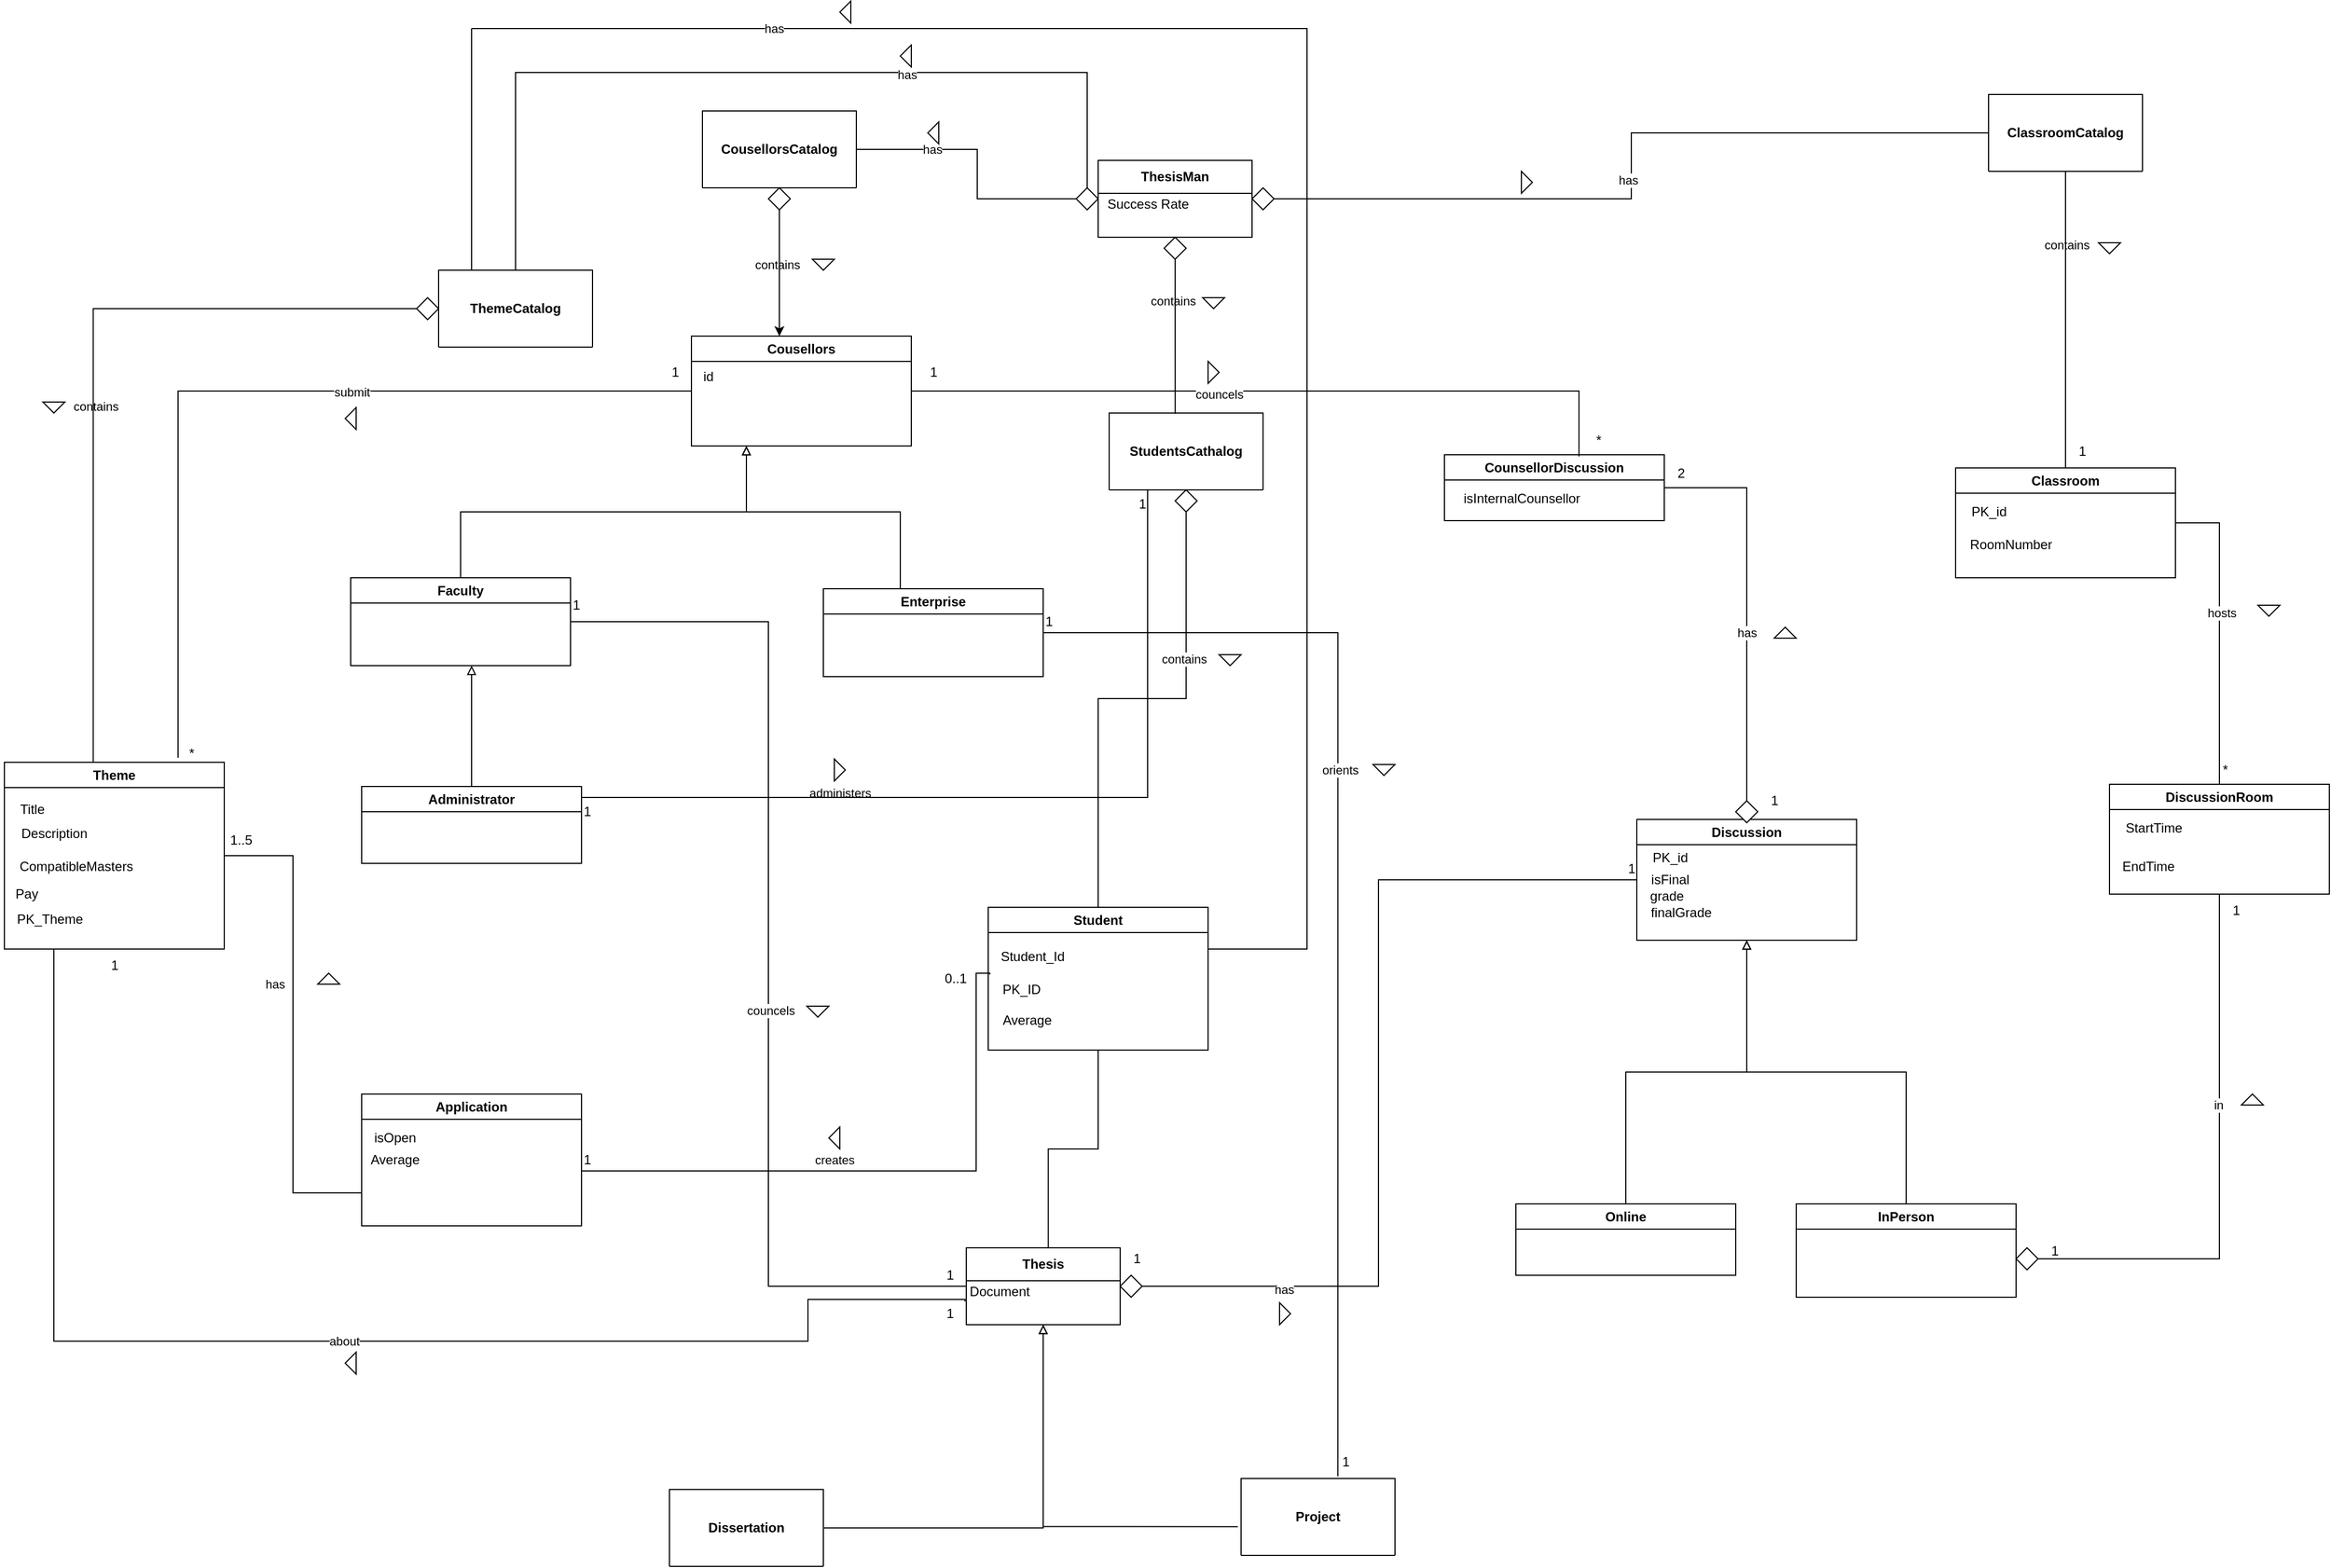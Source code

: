 <mxfile version="24.2.1" type="github">
  <diagram name="Page-1" id="Iy_dI4fpFOT3Uq1jtPuq">
    <mxGraphModel dx="2899" dy="2217" grid="1" gridSize="10" guides="1" tooltips="1" connect="1" arrows="1" fold="1" page="1" pageScale="1" pageWidth="850" pageHeight="1100" math="0" shadow="0">
      <root>
        <mxCell id="0" />
        <mxCell id="1" parent="0" />
        <mxCell id="9Kb7eWinXGNjsF5yYqvm-1" style="edgeStyle=orthogonalEdgeStyle;rounded=0;orthogonalLoop=1;jettySize=auto;html=1;endArrow=none;endFill=0;startArrow=none;startFill=0;labelBackgroundColor=none;fontColor=default;" edge="1" parent="1" source="9Kb7eWinXGNjsF5yYqvm-22" target="9Kb7eWinXGNjsF5yYqvm-5">
          <mxGeometry relative="1" as="geometry" />
        </mxCell>
        <mxCell id="9Kb7eWinXGNjsF5yYqvm-2" value="has" style="edgeLabel;html=1;align=center;verticalAlign=middle;resizable=0;points=[];" vertex="1" connectable="0" parent="9Kb7eWinXGNjsF5yYqvm-1">
          <mxGeometry x="-0.478" relative="1" as="geometry">
            <mxPoint as="offset" />
          </mxGeometry>
        </mxCell>
        <mxCell id="9Kb7eWinXGNjsF5yYqvm-3" style="edgeStyle=orthogonalEdgeStyle;rounded=0;orthogonalLoop=1;jettySize=auto;html=1;entryX=0.5;entryY=0;entryDx=0;entryDy=0;endArrow=none;endFill=0;labelBackgroundColor=none;fontColor=default;" edge="1" parent="1" source="9Kb7eWinXGNjsF5yYqvm-8" target="9Kb7eWinXGNjsF5yYqvm-7">
          <mxGeometry relative="1" as="geometry">
            <mxPoint x="210" y="250" as="targetPoint" />
            <mxPoint x="300" y="165" as="sourcePoint" />
            <Array as="points">
              <mxPoint x="320" y="50" />
              <mxPoint x="-200" y="50" />
            </Array>
          </mxGeometry>
        </mxCell>
        <mxCell id="9Kb7eWinXGNjsF5yYqvm-4" value="has" style="edgeLabel;html=1;align=center;verticalAlign=middle;resizable=0;points=[];" vertex="1" connectable="0" parent="9Kb7eWinXGNjsF5yYqvm-3">
          <mxGeometry x="-0.332" y="2" relative="1" as="geometry">
            <mxPoint as="offset" />
          </mxGeometry>
        </mxCell>
        <mxCell id="9Kb7eWinXGNjsF5yYqvm-5" value="ThesisMan" style="swimlane;whiteSpace=wrap;html=1;startSize=30;labelBackgroundColor=none;" vertex="1" parent="1">
          <mxGeometry x="330" y="130" width="140" height="70" as="geometry" />
        </mxCell>
        <mxCell id="9Kb7eWinXGNjsF5yYqvm-6" value="Success Rate" style="text;html=1;align=center;verticalAlign=middle;resizable=0;points=[];autosize=1;strokeColor=none;fillColor=none;labelBackgroundColor=none;" vertex="1" parent="9Kb7eWinXGNjsF5yYqvm-5">
          <mxGeometry x="-5.0" y="25" width="100" height="30" as="geometry" />
        </mxCell>
        <mxCell id="9Kb7eWinXGNjsF5yYqvm-7" value="ThemeCatalog" style="swimlane;whiteSpace=wrap;html=1;startSize=70;labelBackgroundColor=none;" vertex="1" parent="1">
          <mxGeometry x="-270" y="230" width="140" height="70" as="geometry" />
        </mxCell>
        <mxCell id="9Kb7eWinXGNjsF5yYqvm-8" value="" style="rhombus;whiteSpace=wrap;html=1;labelBackgroundColor=none;" vertex="1" parent="1">
          <mxGeometry x="310" y="155" width="20" height="20" as="geometry" />
        </mxCell>
        <mxCell id="9Kb7eWinXGNjsF5yYqvm-9" style="edgeStyle=orthogonalEdgeStyle;rounded=0;orthogonalLoop=1;jettySize=auto;html=1;endArrow=none;endFill=0;labelBackgroundColor=none;fontColor=default;" edge="1" parent="1" source="9Kb7eWinXGNjsF5yYqvm-11" target="9Kb7eWinXGNjsF5yYqvm-37">
          <mxGeometry relative="1" as="geometry">
            <mxPoint x="410" y="520.0" as="targetPoint" />
          </mxGeometry>
        </mxCell>
        <mxCell id="9Kb7eWinXGNjsF5yYqvm-10" value="contains" style="edgeLabel;html=1;align=center;verticalAlign=middle;resizable=0;points=[];" vertex="1" connectable="0" parent="9Kb7eWinXGNjsF5yYqvm-9">
          <mxGeometry x="-0.331" y="-2" relative="1" as="geometry">
            <mxPoint as="offset" />
          </mxGeometry>
        </mxCell>
        <mxCell id="9Kb7eWinXGNjsF5yYqvm-11" value="StudentsCathalog" style="swimlane;whiteSpace=wrap;html=1;startSize=70;labelBackgroundColor=none;" vertex="1" parent="1">
          <mxGeometry x="340" y="360" width="140" height="70" as="geometry" />
        </mxCell>
        <mxCell id="9Kb7eWinXGNjsF5yYqvm-12" style="edgeStyle=orthogonalEdgeStyle;rounded=0;orthogonalLoop=1;jettySize=auto;html=1;entryX=0.429;entryY=0.011;entryDx=0;entryDy=0;entryPerimeter=0;endArrow=none;endFill=0;labelBackgroundColor=none;fontColor=default;" edge="1" parent="1" source="9Kb7eWinXGNjsF5yYqvm-23" target="9Kb7eWinXGNjsF5yYqvm-11">
          <mxGeometry relative="1" as="geometry" />
        </mxCell>
        <mxCell id="9Kb7eWinXGNjsF5yYqvm-13" value="contains" style="edgeLabel;html=1;align=center;verticalAlign=middle;resizable=0;points=[];labelBackgroundColor=none;" vertex="1" connectable="0" parent="9Kb7eWinXGNjsF5yYqvm-12">
          <mxGeometry x="-0.471" y="-2" relative="1" as="geometry">
            <mxPoint as="offset" />
          </mxGeometry>
        </mxCell>
        <mxCell id="9Kb7eWinXGNjsF5yYqvm-14" style="edgeStyle=orthogonalEdgeStyle;rounded=0;orthogonalLoop=1;jettySize=auto;html=1;entryX=0;entryY=0.5;entryDx=0;entryDy=0;endArrow=none;endFill=0;labelBackgroundColor=none;fontColor=default;" edge="1" parent="1" source="9Kb7eWinXGNjsF5yYqvm-16" target="9Kb7eWinXGNjsF5yYqvm-19">
          <mxGeometry relative="1" as="geometry">
            <Array as="points">
              <mxPoint x="815" y="165" />
              <mxPoint x="815" y="105" />
            </Array>
          </mxGeometry>
        </mxCell>
        <mxCell id="9Kb7eWinXGNjsF5yYqvm-15" value="has" style="edgeLabel;html=1;align=center;verticalAlign=middle;resizable=0;points=[];" vertex="1" connectable="0" parent="9Kb7eWinXGNjsF5yYqvm-14">
          <mxGeometry x="-0.035" y="3" relative="1" as="geometry">
            <mxPoint as="offset" />
          </mxGeometry>
        </mxCell>
        <mxCell id="9Kb7eWinXGNjsF5yYqvm-16" value="" style="rhombus;whiteSpace=wrap;html=1;labelBackgroundColor=none;" vertex="1" parent="1">
          <mxGeometry x="470" y="155" width="20" height="20" as="geometry" />
        </mxCell>
        <mxCell id="9Kb7eWinXGNjsF5yYqvm-17" style="edgeStyle=orthogonalEdgeStyle;rounded=0;orthogonalLoop=1;jettySize=auto;html=1;entryX=0.5;entryY=0;entryDx=0;entryDy=0;labelBackgroundColor=none;fontColor=default;endArrow=none;endFill=0;" edge="1" parent="1" source="9Kb7eWinXGNjsF5yYqvm-19" target="9Kb7eWinXGNjsF5yYqvm-59">
          <mxGeometry relative="1" as="geometry">
            <mxPoint x="1070" y="540.0" as="targetPoint" />
          </mxGeometry>
        </mxCell>
        <mxCell id="9Kb7eWinXGNjsF5yYqvm-18" value="contains" style="edgeLabel;html=1;align=center;verticalAlign=middle;resizable=0;points=[];labelBackgroundColor=none;" vertex="1" connectable="0" parent="9Kb7eWinXGNjsF5yYqvm-17">
          <mxGeometry x="-0.506" y="1" relative="1" as="geometry">
            <mxPoint as="offset" />
          </mxGeometry>
        </mxCell>
        <mxCell id="9Kb7eWinXGNjsF5yYqvm-19" value="ClassroomCatalog" style="swimlane;whiteSpace=wrap;html=1;startSize=70;labelBackgroundColor=none;" vertex="1" parent="1">
          <mxGeometry x="1140" y="70" width="140" height="70" as="geometry" />
        </mxCell>
        <mxCell id="9Kb7eWinXGNjsF5yYqvm-20" style="edgeStyle=orthogonalEdgeStyle;rounded=0;orthogonalLoop=1;jettySize=auto;html=1;labelBackgroundColor=none;fontColor=default;" edge="1" parent="1" source="9Kb7eWinXGNjsF5yYqvm-58" target="9Kb7eWinXGNjsF5yYqvm-56">
          <mxGeometry relative="1" as="geometry">
            <Array as="points">
              <mxPoint x="40" y="310" />
              <mxPoint x="40" y="310" />
            </Array>
          </mxGeometry>
        </mxCell>
        <mxCell id="9Kb7eWinXGNjsF5yYqvm-21" value="contains" style="edgeLabel;html=1;align=center;verticalAlign=middle;resizable=0;points=[];labelBackgroundColor=none;" vertex="1" connectable="0" parent="9Kb7eWinXGNjsF5yYqvm-20">
          <mxGeometry x="-0.134" y="-2" relative="1" as="geometry">
            <mxPoint as="offset" />
          </mxGeometry>
        </mxCell>
        <mxCell id="9Kb7eWinXGNjsF5yYqvm-22" value="CousellorsCatalog" style="swimlane;whiteSpace=wrap;html=1;startSize=70;labelBackgroundColor=none;" vertex="1" parent="1">
          <mxGeometry x="-30" y="85" width="140" height="70" as="geometry" />
        </mxCell>
        <mxCell id="9Kb7eWinXGNjsF5yYqvm-23" value="" style="rhombus;whiteSpace=wrap;html=1;labelBackgroundColor=none;" vertex="1" parent="1">
          <mxGeometry x="390" y="200" width="20" height="20" as="geometry" />
        </mxCell>
        <mxCell id="9Kb7eWinXGNjsF5yYqvm-24" style="edgeStyle=orthogonalEdgeStyle;rounded=0;orthogonalLoop=1;jettySize=auto;html=1;entryX=0;entryY=0.75;entryDx=0;entryDy=0;endArrow=none;endFill=0;labelBackgroundColor=none;fontColor=default;" edge="1" parent="1" source="9Kb7eWinXGNjsF5yYqvm-26" target="9Kb7eWinXGNjsF5yYqvm-103">
          <mxGeometry relative="1" as="geometry" />
        </mxCell>
        <mxCell id="9Kb7eWinXGNjsF5yYqvm-25" value="has" style="edgeLabel;html=1;align=center;verticalAlign=middle;resizable=0;points=[];labelBackgroundColor=none;" vertex="1" connectable="0" parent="9Kb7eWinXGNjsF5yYqvm-24">
          <mxGeometry x="-0.328" y="-2" relative="1" as="geometry">
            <mxPoint x="-15" y="34" as="offset" />
          </mxGeometry>
        </mxCell>
        <mxCell id="9Kb7eWinXGNjsF5yYqvm-26" value="Theme" style="swimlane;whiteSpace=wrap;html=1;labelBackgroundColor=none;" vertex="1" parent="1">
          <mxGeometry x="-665" y="678" width="200" height="170" as="geometry" />
        </mxCell>
        <mxCell id="9Kb7eWinXGNjsF5yYqvm-27" value="Title" style="text;html=1;align=center;verticalAlign=middle;resizable=0;points=[];autosize=1;strokeColor=none;fillColor=none;labelBackgroundColor=none;" vertex="1" parent="9Kb7eWinXGNjsF5yYqvm-26">
          <mxGeometry y="28" width="50" height="30" as="geometry" />
        </mxCell>
        <mxCell id="9Kb7eWinXGNjsF5yYqvm-28" value="Description" style="text;html=1;align=center;verticalAlign=middle;resizable=0;points=[];autosize=1;strokeColor=none;fillColor=none;labelBackgroundColor=none;" vertex="1" parent="9Kb7eWinXGNjsF5yYqvm-26">
          <mxGeometry y="50" width="90" height="30" as="geometry" />
        </mxCell>
        <mxCell id="9Kb7eWinXGNjsF5yYqvm-29" value="CompatibleMasters" style="text;html=1;align=center;verticalAlign=middle;resizable=0;points=[];autosize=1;strokeColor=none;fillColor=none;labelBackgroundColor=none;" vertex="1" parent="9Kb7eWinXGNjsF5yYqvm-26">
          <mxGeometry y="80" width="130" height="30" as="geometry" />
        </mxCell>
        <mxCell id="9Kb7eWinXGNjsF5yYqvm-30" value="Pay" style="text;html=1;align=center;verticalAlign=middle;resizable=0;points=[];autosize=1;strokeColor=none;fillColor=none;labelBackgroundColor=none;" vertex="1" parent="9Kb7eWinXGNjsF5yYqvm-26">
          <mxGeometry y="105" width="40" height="30" as="geometry" />
        </mxCell>
        <mxCell id="9Kb7eWinXGNjsF5yYqvm-31" value="PK_Theme" style="text;html=1;align=center;verticalAlign=middle;resizable=0;points=[];autosize=1;strokeColor=none;fillColor=none;labelBackgroundColor=none;" vertex="1" parent="9Kb7eWinXGNjsF5yYqvm-26">
          <mxGeometry x="-4" y="128" width="90" height="30" as="geometry" />
        </mxCell>
        <mxCell id="9Kb7eWinXGNjsF5yYqvm-32" style="edgeStyle=orthogonalEdgeStyle;rounded=0;orthogonalLoop=1;jettySize=auto;html=1;entryX=0.404;entryY=0;entryDx=0;entryDy=0;entryPerimeter=0;endArrow=none;endFill=0;exitX=0;exitY=0.5;exitDx=0;exitDy=0;labelBackgroundColor=none;fontColor=default;" edge="1" parent="1" source="9Kb7eWinXGNjsF5yYqvm-34" target="9Kb7eWinXGNjsF5yYqvm-26">
          <mxGeometry relative="1" as="geometry" />
        </mxCell>
        <mxCell id="9Kb7eWinXGNjsF5yYqvm-33" value="contains" style="edgeLabel;html=1;align=center;verticalAlign=middle;resizable=0;points=[];labelBackgroundColor=none;" vertex="1" connectable="0" parent="9Kb7eWinXGNjsF5yYqvm-32">
          <mxGeometry x="0.083" y="2" relative="1" as="geometry">
            <mxPoint as="offset" />
          </mxGeometry>
        </mxCell>
        <mxCell id="9Kb7eWinXGNjsF5yYqvm-34" value="" style="rhombus;whiteSpace=wrap;html=1;labelBackgroundColor=none;" vertex="1" parent="1">
          <mxGeometry x="-290" y="255" width="20" height="20" as="geometry" />
        </mxCell>
        <mxCell id="9Kb7eWinXGNjsF5yYqvm-35" style="edgeStyle=orthogonalEdgeStyle;rounded=0;orthogonalLoop=1;jettySize=auto;html=1;endArrow=none;endFill=0;labelBackgroundColor=none;fontColor=default;" edge="1" parent="1">
          <mxGeometry relative="1" as="geometry">
            <mxPoint x="-240" y="10" as="targetPoint" />
            <mxPoint x="430" y="847.97" as="sourcePoint" />
            <Array as="points">
              <mxPoint x="520" y="848" />
              <mxPoint x="520" y="10" />
            </Array>
          </mxGeometry>
        </mxCell>
        <mxCell id="9Kb7eWinXGNjsF5yYqvm-36" value="has" style="edgeLabel;html=1;align=center;verticalAlign=middle;resizable=0;points=[];" vertex="1" connectable="0" parent="9Kb7eWinXGNjsF5yYqvm-35">
          <mxGeometry x="0.675" relative="1" as="geometry">
            <mxPoint as="offset" />
          </mxGeometry>
        </mxCell>
        <mxCell id="9Kb7eWinXGNjsF5yYqvm-37" value="Student" style="swimlane;whiteSpace=wrap;html=1;labelBackgroundColor=none;" vertex="1" parent="1">
          <mxGeometry x="230" y="810" width="200" height="130" as="geometry" />
        </mxCell>
        <mxCell id="9Kb7eWinXGNjsF5yYqvm-38" value="Student_Id" style="text;html=1;align=center;verticalAlign=middle;resizable=0;points=[];autosize=1;strokeColor=none;fillColor=none;labelBackgroundColor=none;" vertex="1" parent="9Kb7eWinXGNjsF5yYqvm-37">
          <mxGeometry y="30.0" width="80" height="30" as="geometry" />
        </mxCell>
        <mxCell id="9Kb7eWinXGNjsF5yYqvm-39" value="PK_ID" style="text;html=1;align=center;verticalAlign=middle;resizable=0;points=[];autosize=1;strokeColor=none;fillColor=none;labelBackgroundColor=none;" vertex="1" parent="9Kb7eWinXGNjsF5yYqvm-37">
          <mxGeometry y="60.0" width="60" height="30" as="geometry" />
        </mxCell>
        <mxCell id="9Kb7eWinXGNjsF5yYqvm-40" value="Average" style="text;html=1;align=center;verticalAlign=middle;resizable=0;points=[];autosize=1;strokeColor=none;fillColor=none;labelBackgroundColor=none;" vertex="1" parent="9Kb7eWinXGNjsF5yYqvm-37">
          <mxGeometry y="88" width="70" height="30" as="geometry" />
        </mxCell>
        <mxCell id="9Kb7eWinXGNjsF5yYqvm-41" value="" style="rhombus;whiteSpace=wrap;html=1;labelBackgroundColor=none;" vertex="1" parent="1">
          <mxGeometry x="400" y="430" width="20" height="20" as="geometry" />
        </mxCell>
        <mxCell id="9Kb7eWinXGNjsF5yYqvm-42" value="0..1" style="text;html=1;align=center;verticalAlign=middle;resizable=0;points=[];autosize=1;strokeColor=none;fillColor=none;labelBackgroundColor=none;" vertex="1" parent="1">
          <mxGeometry x="180" y="860" width="40" height="30" as="geometry" />
        </mxCell>
        <mxCell id="9Kb7eWinXGNjsF5yYqvm-43" style="edgeStyle=orthogonalEdgeStyle;rounded=0;orthogonalLoop=1;jettySize=auto;html=1;entryX=0;entryY=0.5;entryDx=0;entryDy=0;endArrow=none;endFill=0;labelBackgroundColor=none;fontColor=default;" edge="1" parent="1" source="9Kb7eWinXGNjsF5yYqvm-47" target="9Kb7eWinXGNjsF5yYqvm-67">
          <mxGeometry relative="1" as="geometry" />
        </mxCell>
        <mxCell id="9Kb7eWinXGNjsF5yYqvm-44" value="has" style="edgeLabel;html=1;align=center;verticalAlign=middle;resizable=0;points=[];" vertex="1" connectable="0" parent="9Kb7eWinXGNjsF5yYqvm-43">
          <mxGeometry x="-0.646" y="-3" relative="1" as="geometry">
            <mxPoint as="offset" />
          </mxGeometry>
        </mxCell>
        <mxCell id="9Kb7eWinXGNjsF5yYqvm-45" style="edgeStyle=orthogonalEdgeStyle;rounded=0;orthogonalLoop=1;jettySize=auto;html=1;endArrow=none;endFill=0;labelBackgroundColor=none;fontColor=default;entryX=0.25;entryY=1;entryDx=0;entryDy=0;exitX=0.96;exitY=0.131;exitDx=0;exitDy=0;exitPerimeter=0;" edge="1" parent="1" source="9Kb7eWinXGNjsF5yYqvm-108">
          <mxGeometry relative="1" as="geometry">
            <mxPoint x="165" y="1167" as="sourcePoint" />
            <mxPoint x="-660" y="848" as="targetPoint" />
            <Array as="points">
              <mxPoint x="209" y="1167" />
              <mxPoint x="66" y="1167" />
              <mxPoint x="66" y="1205" />
              <mxPoint x="-620" y="1205" />
              <mxPoint x="-620" y="848" />
            </Array>
          </mxGeometry>
        </mxCell>
        <mxCell id="9Kb7eWinXGNjsF5yYqvm-46" value="about" style="edgeLabel;html=1;align=center;verticalAlign=middle;resizable=0;points=[];" vertex="1" connectable="0" parent="9Kb7eWinXGNjsF5yYqvm-45">
          <mxGeometry x="-0.045" relative="1" as="geometry">
            <mxPoint as="offset" />
          </mxGeometry>
        </mxCell>
        <mxCell id="9Kb7eWinXGNjsF5yYqvm-47" value="Thesis" style="swimlane;whiteSpace=wrap;html=1;startSize=30;labelBackgroundColor=none;" vertex="1" parent="1">
          <mxGeometry x="210" y="1120" width="140" height="70" as="geometry" />
        </mxCell>
        <mxCell id="9Kb7eWinXGNjsF5yYqvm-48" value="Document" style="text;html=1;align=center;verticalAlign=middle;resizable=0;points=[];autosize=1;strokeColor=none;fillColor=none;labelBackgroundColor=none;" vertex="1" parent="9Kb7eWinXGNjsF5yYqvm-47">
          <mxGeometry x="-9.95" y="25" width="80" height="30" as="geometry" />
        </mxCell>
        <mxCell id="9Kb7eWinXGNjsF5yYqvm-49" value="1" style="text;html=1;align=center;verticalAlign=middle;resizable=0;points=[];autosize=1;strokeColor=none;fillColor=none;labelBackgroundColor=none;" vertex="1" parent="9Kb7eWinXGNjsF5yYqvm-47">
          <mxGeometry x="-30" y="10" width="30" height="30" as="geometry" />
        </mxCell>
        <mxCell id="9Kb7eWinXGNjsF5yYqvm-50" style="edgeStyle=orthogonalEdgeStyle;rounded=0;orthogonalLoop=1;jettySize=auto;html=1;entryX=0.5;entryY=1;entryDx=0;entryDy=0;endArrow=block;endFill=0;labelBackgroundColor=none;fontColor=default;" edge="1" parent="1" source="9Kb7eWinXGNjsF5yYqvm-51" target="9Kb7eWinXGNjsF5yYqvm-47">
          <mxGeometry relative="1" as="geometry">
            <mxPoint x="160.003" y="1100" as="sourcePoint" />
          </mxGeometry>
        </mxCell>
        <mxCell id="9Kb7eWinXGNjsF5yYqvm-51" value="Dissertation" style="swimlane;whiteSpace=wrap;html=1;startSize=70;labelBackgroundColor=none;" vertex="1" parent="1">
          <mxGeometry x="-60" y="1340" width="140" height="70" as="geometry" />
        </mxCell>
        <mxCell id="9Kb7eWinXGNjsF5yYqvm-52" style="edgeStyle=orthogonalEdgeStyle;rounded=0;orthogonalLoop=1;jettySize=auto;html=1;entryX=0.5;entryY=1;entryDx=0;entryDy=0;endArrow=block;endFill=0;exitX=-0.021;exitY=0.626;exitDx=0;exitDy=0;exitPerimeter=0;labelBackgroundColor=none;fontColor=default;" edge="1" parent="1" source="9Kb7eWinXGNjsF5yYqvm-53" target="9Kb7eWinXGNjsF5yYqvm-47">
          <mxGeometry relative="1" as="geometry">
            <mxPoint x="440.003" y="1110" as="sourcePoint" />
          </mxGeometry>
        </mxCell>
        <mxCell id="9Kb7eWinXGNjsF5yYqvm-53" value="Project" style="swimlane;whiteSpace=wrap;html=1;startSize=70;labelBackgroundColor=none;" vertex="1" parent="1">
          <mxGeometry x="460" y="1330" width="140" height="70" as="geometry" />
        </mxCell>
        <mxCell id="9Kb7eWinXGNjsF5yYqvm-54" style="edgeStyle=orthogonalEdgeStyle;rounded=0;orthogonalLoop=1;jettySize=auto;html=1;endArrow=none;endFill=0;startArrow=block;startFill=0;labelBackgroundColor=none;fontColor=default;exitX=0.25;exitY=1;exitDx=0;exitDy=0;" edge="1" parent="1" source="9Kb7eWinXGNjsF5yYqvm-56" target="9Kb7eWinXGNjsF5yYqvm-88">
          <mxGeometry relative="1" as="geometry" />
        </mxCell>
        <mxCell id="9Kb7eWinXGNjsF5yYqvm-55" style="edgeStyle=orthogonalEdgeStyle;rounded=0;orthogonalLoop=1;jettySize=auto;html=1;endArrow=none;endFill=0;startArrow=block;startFill=0;labelBackgroundColor=none;fontColor=default;exitX=0.25;exitY=1;exitDx=0;exitDy=0;entryX=0.959;entryY=0.034;entryDx=0;entryDy=0;entryPerimeter=0;" edge="1" parent="1" source="9Kb7eWinXGNjsF5yYqvm-56" target="9Kb7eWinXGNjsF5yYqvm-89">
          <mxGeometry relative="1" as="geometry">
            <Array as="points">
              <mxPoint x="10" y="450" />
              <mxPoint x="150" y="450" />
              <mxPoint x="150" y="543" />
            </Array>
          </mxGeometry>
        </mxCell>
        <mxCell id="9Kb7eWinXGNjsF5yYqvm-56" value="Cousellors" style="swimlane;whiteSpace=wrap;html=1;labelBackgroundColor=none;" vertex="1" parent="1">
          <mxGeometry x="-40" y="290" width="200" height="100" as="geometry" />
        </mxCell>
        <mxCell id="9Kb7eWinXGNjsF5yYqvm-57" value="id" style="text;html=1;align=center;verticalAlign=middle;resizable=0;points=[];autosize=1;strokeColor=none;fillColor=none;labelBackgroundColor=none;" vertex="1" parent="9Kb7eWinXGNjsF5yYqvm-56">
          <mxGeometry y="22" width="30" height="30" as="geometry" />
        </mxCell>
        <mxCell id="9Kb7eWinXGNjsF5yYqvm-58" value="" style="rhombus;whiteSpace=wrap;html=1;labelBackgroundColor=none;" vertex="1" parent="1">
          <mxGeometry x="30" y="155" width="20" height="20" as="geometry" />
        </mxCell>
        <mxCell id="9Kb7eWinXGNjsF5yYqvm-59" value="Classroom" style="swimlane;whiteSpace=wrap;html=1;labelBackgroundColor=none;" vertex="1" parent="1">
          <mxGeometry x="1110" y="410" width="200" height="100" as="geometry" />
        </mxCell>
        <mxCell id="9Kb7eWinXGNjsF5yYqvm-60" value="PK_id" style="text;html=1;align=center;verticalAlign=middle;resizable=0;points=[];autosize=1;strokeColor=none;fillColor=none;labelBackgroundColor=none;" vertex="1" parent="9Kb7eWinXGNjsF5yYqvm-59">
          <mxGeometry y="25" width="60" height="30" as="geometry" />
        </mxCell>
        <mxCell id="9Kb7eWinXGNjsF5yYqvm-61" value="RoomNumber" style="text;html=1;align=center;verticalAlign=middle;resizable=0;points=[];autosize=1;strokeColor=none;fillColor=none;labelBackgroundColor=none;" vertex="1" parent="9Kb7eWinXGNjsF5yYqvm-59">
          <mxGeometry y="55" width="100" height="30" as="geometry" />
        </mxCell>
        <mxCell id="9Kb7eWinXGNjsF5yYqvm-62" value="CounsellorDiscussion" style="swimlane;whiteSpace=wrap;html=1;startSize=23;labelBackgroundColor=none;" vertex="1" parent="1">
          <mxGeometry x="645" y="398" width="200" height="60" as="geometry" />
        </mxCell>
        <mxCell id="9Kb7eWinXGNjsF5yYqvm-63" value="isInternalCounsellor" style="text;html=1;align=center;verticalAlign=middle;resizable=0;points=[];autosize=1;strokeColor=none;fillColor=none;labelBackgroundColor=none;" vertex="1" parent="9Kb7eWinXGNjsF5yYqvm-62">
          <mxGeometry y="25" width="140" height="30" as="geometry" />
        </mxCell>
        <mxCell id="9Kb7eWinXGNjsF5yYqvm-64" value="*" style="text;html=1;align=center;verticalAlign=middle;resizable=0;points=[];autosize=1;strokeColor=none;fillColor=none;labelBackgroundColor=none;" vertex="1" parent="9Kb7eWinXGNjsF5yYqvm-62">
          <mxGeometry x="125" y="-28" width="30" height="30" as="geometry" />
        </mxCell>
        <mxCell id="9Kb7eWinXGNjsF5yYqvm-65" style="edgeStyle=orthogonalEdgeStyle;rounded=0;orthogonalLoop=1;jettySize=auto;html=1;entryX=1;entryY=0.5;entryDx=0;entryDy=0;exitX=0.5;exitY=0;exitDx=0;exitDy=0;labelBackgroundColor=none;fontColor=default;endArrow=none;endFill=0;" edge="1" parent="1" source="9Kb7eWinXGNjsF5yYqvm-100" target="9Kb7eWinXGNjsF5yYqvm-62">
          <mxGeometry relative="1" as="geometry">
            <mxPoint x="920" y="530" as="targetPoint" />
            <Array as="points" />
          </mxGeometry>
        </mxCell>
        <mxCell id="9Kb7eWinXGNjsF5yYqvm-66" value="has" style="edgeLabel;html=1;align=center;verticalAlign=middle;resizable=0;points=[];" vertex="1" connectable="0" parent="9Kb7eWinXGNjsF5yYqvm-65">
          <mxGeometry x="-0.146" relative="1" as="geometry">
            <mxPoint as="offset" />
          </mxGeometry>
        </mxCell>
        <mxCell id="9Kb7eWinXGNjsF5yYqvm-67" value="Discussion" style="swimlane;whiteSpace=wrap;html=1;labelBackgroundColor=none;" vertex="1" parent="1">
          <mxGeometry x="820" y="730" width="200" height="110" as="geometry" />
        </mxCell>
        <mxCell id="9Kb7eWinXGNjsF5yYqvm-68" value="PK_id" style="text;html=1;align=center;verticalAlign=middle;resizable=0;points=[];autosize=1;strokeColor=none;fillColor=none;labelBackgroundColor=none;" vertex="1" parent="9Kb7eWinXGNjsF5yYqvm-67">
          <mxGeometry y="20" width="60" height="30" as="geometry" />
        </mxCell>
        <mxCell id="9Kb7eWinXGNjsF5yYqvm-69" value="isFinal" style="text;html=1;align=center;verticalAlign=middle;resizable=0;points=[];autosize=1;strokeColor=none;fillColor=none;labelBackgroundColor=none;" vertex="1" parent="9Kb7eWinXGNjsF5yYqvm-67">
          <mxGeometry y="40" width="60" height="30" as="geometry" />
        </mxCell>
        <mxCell id="9Kb7eWinXGNjsF5yYqvm-70" value="grade" style="text;html=1;align=center;verticalAlign=middle;resizable=0;points=[];autosize=1;strokeColor=none;fillColor=none;labelBackgroundColor=none;" vertex="1" parent="9Kb7eWinXGNjsF5yYqvm-67">
          <mxGeometry x="-3" y="55" width="60" height="30" as="geometry" />
        </mxCell>
        <mxCell id="9Kb7eWinXGNjsF5yYqvm-71" value="finalGrade" style="text;html=1;align=center;verticalAlign=middle;resizable=0;points=[];autosize=1;strokeColor=none;fillColor=none;labelBackgroundColor=none;" vertex="1" parent="9Kb7eWinXGNjsF5yYqvm-67">
          <mxGeometry y="70" width="80" height="30" as="geometry" />
        </mxCell>
        <mxCell id="9Kb7eWinXGNjsF5yYqvm-72" value="" style="rhombus;whiteSpace=wrap;html=1;labelBackgroundColor=none;" vertex="1" parent="1">
          <mxGeometry x="350" y="1145" width="20" height="20" as="geometry" />
        </mxCell>
        <mxCell id="9Kb7eWinXGNjsF5yYqvm-73" style="edgeStyle=orthogonalEdgeStyle;rounded=0;orthogonalLoop=1;jettySize=auto;html=1;entryX=0.533;entryY=0.004;entryDx=0;entryDy=0;entryPerimeter=0;endArrow=none;endFill=0;labelBackgroundColor=none;fontColor=default;" edge="1" parent="1" source="9Kb7eWinXGNjsF5yYqvm-37" target="9Kb7eWinXGNjsF5yYqvm-47">
          <mxGeometry relative="1" as="geometry" />
        </mxCell>
        <mxCell id="9Kb7eWinXGNjsF5yYqvm-74" style="edgeStyle=orthogonalEdgeStyle;rounded=0;orthogonalLoop=1;jettySize=auto;html=1;entryX=0.5;entryY=1;entryDx=0;entryDy=0;endArrow=block;endFill=0;labelBackgroundColor=none;fontColor=default;" edge="1" parent="1" source="9Kb7eWinXGNjsF5yYqvm-75" target="9Kb7eWinXGNjsF5yYqvm-67">
          <mxGeometry relative="1" as="geometry" />
        </mxCell>
        <mxCell id="9Kb7eWinXGNjsF5yYqvm-75" value="Online" style="swimlane;whiteSpace=wrap;html=1;labelBackgroundColor=none;" vertex="1" parent="1">
          <mxGeometry x="710" y="1080" width="200" height="65" as="geometry" />
        </mxCell>
        <mxCell id="9Kb7eWinXGNjsF5yYqvm-76" style="edgeStyle=orthogonalEdgeStyle;rounded=0;orthogonalLoop=1;jettySize=auto;html=1;entryX=0.5;entryY=1;entryDx=0;entryDy=0;endArrow=none;endFill=0;labelBackgroundColor=none;fontColor=default;" edge="1" parent="1" source="9Kb7eWinXGNjsF5yYqvm-85" target="9Kb7eWinXGNjsF5yYqvm-82">
          <mxGeometry relative="1" as="geometry">
            <mxPoint x="1340" y="760" as="targetPoint" />
          </mxGeometry>
        </mxCell>
        <mxCell id="9Kb7eWinXGNjsF5yYqvm-77" value="in" style="edgeLabel;html=1;align=center;verticalAlign=middle;resizable=0;points=[];" vertex="1" connectable="0" parent="9Kb7eWinXGNjsF5yYqvm-76">
          <mxGeometry x="0.229" y="1" relative="1" as="geometry">
            <mxPoint as="offset" />
          </mxGeometry>
        </mxCell>
        <mxCell id="9Kb7eWinXGNjsF5yYqvm-78" style="edgeStyle=orthogonalEdgeStyle;rounded=0;orthogonalLoop=1;jettySize=auto;html=1;entryX=0.5;entryY=1;entryDx=0;entryDy=0;endArrow=block;endFill=0;labelBackgroundColor=none;fontColor=default;" edge="1" parent="1" source="9Kb7eWinXGNjsF5yYqvm-79" target="9Kb7eWinXGNjsF5yYqvm-67">
          <mxGeometry relative="1" as="geometry" />
        </mxCell>
        <mxCell id="9Kb7eWinXGNjsF5yYqvm-79" value="InPerson" style="swimlane;whiteSpace=wrap;html=1;labelBackgroundColor=none;" vertex="1" parent="1">
          <mxGeometry x="965" y="1080" width="200" height="85" as="geometry" />
        </mxCell>
        <mxCell id="9Kb7eWinXGNjsF5yYqvm-80" style="edgeStyle=orthogonalEdgeStyle;rounded=0;orthogonalLoop=1;jettySize=auto;html=1;entryX=1;entryY=0.5;entryDx=0;entryDy=0;endArrow=none;endFill=0;labelBackgroundColor=none;fontColor=default;" edge="1" parent="1" source="9Kb7eWinXGNjsF5yYqvm-82" target="9Kb7eWinXGNjsF5yYqvm-59">
          <mxGeometry relative="1" as="geometry" />
        </mxCell>
        <mxCell id="9Kb7eWinXGNjsF5yYqvm-81" value="hosts" style="edgeLabel;html=1;align=center;verticalAlign=middle;resizable=0;points=[];" vertex="1" connectable="0" parent="9Kb7eWinXGNjsF5yYqvm-80">
          <mxGeometry x="0.122" y="-2" relative="1" as="geometry">
            <mxPoint as="offset" />
          </mxGeometry>
        </mxCell>
        <mxCell id="9Kb7eWinXGNjsF5yYqvm-82" value="DiscussionRoom" style="swimlane;whiteSpace=wrap;html=1;labelBackgroundColor=none;" vertex="1" parent="1">
          <mxGeometry x="1250" y="698" width="200" height="100" as="geometry" />
        </mxCell>
        <mxCell id="9Kb7eWinXGNjsF5yYqvm-83" value="StartTime" style="text;html=1;align=center;verticalAlign=middle;resizable=0;points=[];autosize=1;strokeColor=none;fillColor=none;labelBackgroundColor=none;" vertex="1" parent="9Kb7eWinXGNjsF5yYqvm-82">
          <mxGeometry y="25" width="80" height="30" as="geometry" />
        </mxCell>
        <mxCell id="9Kb7eWinXGNjsF5yYqvm-84" value="EndTime" style="text;html=1;align=center;verticalAlign=middle;resizable=0;points=[];autosize=1;strokeColor=none;fillColor=none;labelBackgroundColor=none;" vertex="1" parent="9Kb7eWinXGNjsF5yYqvm-82">
          <mxGeometry y="60" width="70" height="30" as="geometry" />
        </mxCell>
        <mxCell id="9Kb7eWinXGNjsF5yYqvm-85" value="" style="rhombus;whiteSpace=wrap;html=1;labelBackgroundColor=none;" vertex="1" parent="1">
          <mxGeometry x="1165" y="1120" width="20" height="20" as="geometry" />
        </mxCell>
        <mxCell id="9Kb7eWinXGNjsF5yYqvm-86" style="edgeStyle=orthogonalEdgeStyle;rounded=0;orthogonalLoop=1;jettySize=auto;html=1;entryX=0;entryY=0.5;entryDx=0;entryDy=0;exitX=1;exitY=0.5;exitDx=0;exitDy=0;endArrow=none;endFill=0;labelBackgroundColor=none;fontColor=default;" edge="1" parent="1" source="9Kb7eWinXGNjsF5yYqvm-88" target="9Kb7eWinXGNjsF5yYqvm-47">
          <mxGeometry relative="1" as="geometry" />
        </mxCell>
        <mxCell id="9Kb7eWinXGNjsF5yYqvm-87" value="councels" style="edgeLabel;html=1;align=center;verticalAlign=middle;resizable=0;points=[];" vertex="1" connectable="0" parent="9Kb7eWinXGNjsF5yYqvm-86">
          <mxGeometry x="0.106" y="2" relative="1" as="geometry">
            <mxPoint as="offset" />
          </mxGeometry>
        </mxCell>
        <mxCell id="9Kb7eWinXGNjsF5yYqvm-88" value="Faculty" style="swimlane;whiteSpace=wrap;html=1;labelBackgroundColor=none;" vertex="1" parent="1">
          <mxGeometry x="-350" y="510" width="200" height="80" as="geometry" />
        </mxCell>
        <mxCell id="9Kb7eWinXGNjsF5yYqvm-89" value="Enterprise" style="swimlane;whiteSpace=wrap;html=1;labelBackgroundColor=none;" vertex="1" parent="1">
          <mxGeometry x="80" y="520" width="200" height="80" as="geometry" />
        </mxCell>
        <mxCell id="9Kb7eWinXGNjsF5yYqvm-90" style="edgeStyle=orthogonalEdgeStyle;rounded=0;orthogonalLoop=1;jettySize=auto;html=1;entryX=0.629;entryY=-0.028;entryDx=0;entryDy=0;entryPerimeter=0;endArrow=none;endFill=0;labelBackgroundColor=none;fontColor=default;" edge="1" parent="1" source="9Kb7eWinXGNjsF5yYqvm-89" target="9Kb7eWinXGNjsF5yYqvm-53">
          <mxGeometry relative="1" as="geometry" />
        </mxCell>
        <mxCell id="9Kb7eWinXGNjsF5yYqvm-91" value="orients" style="edgeLabel;html=1;align=center;verticalAlign=middle;resizable=0;points=[];" vertex="1" connectable="0" parent="9Kb7eWinXGNjsF5yYqvm-90">
          <mxGeometry x="-0.548" relative="1" as="geometry">
            <mxPoint x="36" y="125" as="offset" />
          </mxGeometry>
        </mxCell>
        <mxCell id="9Kb7eWinXGNjsF5yYqvm-92" style="edgeStyle=orthogonalEdgeStyle;rounded=0;orthogonalLoop=1;jettySize=auto;html=1;endArrow=block;endFill=0;labelBackgroundColor=none;fontColor=default;" edge="1" parent="1" source="9Kb7eWinXGNjsF5yYqvm-95">
          <mxGeometry relative="1" as="geometry">
            <mxPoint x="-240" y="590" as="targetPoint" />
          </mxGeometry>
        </mxCell>
        <mxCell id="9Kb7eWinXGNjsF5yYqvm-93" style="edgeStyle=orthogonalEdgeStyle;rounded=0;orthogonalLoop=1;jettySize=auto;html=1;entryX=0.25;entryY=1;entryDx=0;entryDy=0;endArrow=none;endFill=0;labelBackgroundColor=none;fontColor=default;" edge="1" parent="1">
          <mxGeometry relative="1" as="geometry">
            <mxPoint x="-140" y="735" as="sourcePoint" />
            <mxPoint x="375" y="430" as="targetPoint" />
            <Array as="points">
              <mxPoint x="-140" y="710" />
              <mxPoint x="375" y="710" />
            </Array>
          </mxGeometry>
        </mxCell>
        <mxCell id="9Kb7eWinXGNjsF5yYqvm-94" value="administers" style="edgeLabel;html=1;align=center;verticalAlign=middle;resizable=0;points=[];labelBackgroundColor=none;" vertex="1" connectable="0" parent="9Kb7eWinXGNjsF5yYqvm-93">
          <mxGeometry x="-0.433" y="1" relative="1" as="geometry">
            <mxPoint x="27" y="-3" as="offset" />
          </mxGeometry>
        </mxCell>
        <mxCell id="9Kb7eWinXGNjsF5yYqvm-95" value="Administrator" style="swimlane;whiteSpace=wrap;html=1;labelBackgroundColor=none;" vertex="1" parent="1">
          <mxGeometry x="-340" y="700" width="200" height="70" as="geometry" />
        </mxCell>
        <mxCell id="9Kb7eWinXGNjsF5yYqvm-96" style="edgeStyle=orthogonalEdgeStyle;rounded=0;orthogonalLoop=1;jettySize=auto;html=1;entryX=0.79;entryY=-0.024;entryDx=0;entryDy=0;entryPerimeter=0;endArrow=none;endFill=0;labelBackgroundColor=none;fontColor=default;" edge="1" parent="1" source="9Kb7eWinXGNjsF5yYqvm-56" target="9Kb7eWinXGNjsF5yYqvm-26">
          <mxGeometry relative="1" as="geometry" />
        </mxCell>
        <mxCell id="9Kb7eWinXGNjsF5yYqvm-97" value="submit" style="edgeLabel;html=1;align=center;verticalAlign=middle;resizable=0;points=[];" vertex="1" connectable="0" parent="9Kb7eWinXGNjsF5yYqvm-96">
          <mxGeometry x="-0.229" y="1" relative="1" as="geometry">
            <mxPoint as="offset" />
          </mxGeometry>
        </mxCell>
        <mxCell id="9Kb7eWinXGNjsF5yYqvm-98" style="edgeStyle=orthogonalEdgeStyle;rounded=0;orthogonalLoop=1;jettySize=auto;html=1;entryX=0.612;entryY=0.028;entryDx=0;entryDy=0;entryPerimeter=0;labelBackgroundColor=none;fontColor=default;endArrow=none;endFill=0;" edge="1" parent="1" source="9Kb7eWinXGNjsF5yYqvm-56" target="9Kb7eWinXGNjsF5yYqvm-62">
          <mxGeometry relative="1" as="geometry" />
        </mxCell>
        <mxCell id="9Kb7eWinXGNjsF5yYqvm-99" value="councels" style="edgeLabel;html=1;align=center;verticalAlign=middle;resizable=0;points=[];" vertex="1" connectable="0" parent="9Kb7eWinXGNjsF5yYqvm-98">
          <mxGeometry x="-0.162" y="-3" relative="1" as="geometry">
            <mxPoint as="offset" />
          </mxGeometry>
        </mxCell>
        <mxCell id="9Kb7eWinXGNjsF5yYqvm-100" value="" style="rhombus;whiteSpace=wrap;html=1;labelBackgroundColor=none;" vertex="1" parent="1">
          <mxGeometry x="910" y="713" width="20" height="20" as="geometry" />
        </mxCell>
        <mxCell id="9Kb7eWinXGNjsF5yYqvm-101" style="edgeStyle=orthogonalEdgeStyle;rounded=0;orthogonalLoop=1;jettySize=auto;html=1;endArrow=none;endFill=0;labelBackgroundColor=none;fontColor=default;entryX=0.018;entryY=1.04;entryDx=0;entryDy=0;entryPerimeter=0;" edge="1" parent="1" target="9Kb7eWinXGNjsF5yYqvm-38">
          <mxGeometry relative="1" as="geometry">
            <mxPoint x="290" y="860" as="targetPoint" />
            <Array as="points">
              <mxPoint x="-120" y="1050" />
              <mxPoint x="219" y="1050" />
              <mxPoint x="219" y="870" />
              <mxPoint x="231" y="870" />
            </Array>
            <mxPoint x="-140" y="1050" as="sourcePoint" />
          </mxGeometry>
        </mxCell>
        <mxCell id="9Kb7eWinXGNjsF5yYqvm-102" value="creates" style="edgeLabel;html=1;align=center;verticalAlign=middle;resizable=0;points=[];labelBackgroundColor=none;" vertex="1" connectable="0" parent="9Kb7eWinXGNjsF5yYqvm-101">
          <mxGeometry x="0.481" y="2" relative="1" as="geometry">
            <mxPoint x="-127" y="40" as="offset" />
          </mxGeometry>
        </mxCell>
        <mxCell id="9Kb7eWinXGNjsF5yYqvm-103" value="Application" style="swimlane;whiteSpace=wrap;html=1;labelBackgroundColor=none;" vertex="1" parent="1">
          <mxGeometry x="-340" y="980" width="200" height="120" as="geometry" />
        </mxCell>
        <mxCell id="9Kb7eWinXGNjsF5yYqvm-104" value="isOpen" style="text;html=1;align=center;verticalAlign=middle;resizable=0;points=[];autosize=1;strokeColor=none;fillColor=none;labelBackgroundColor=none;" vertex="1" parent="9Kb7eWinXGNjsF5yYqvm-103">
          <mxGeometry y="25" width="60" height="30" as="geometry" />
        </mxCell>
        <mxCell id="9Kb7eWinXGNjsF5yYqvm-105" value="Average" style="text;html=1;align=center;verticalAlign=middle;resizable=0;points=[];autosize=1;strokeColor=none;fillColor=none;labelBackgroundColor=none;" vertex="1" parent="9Kb7eWinXGNjsF5yYqvm-103">
          <mxGeometry x="-5" y="45" width="70" height="30" as="geometry" />
        </mxCell>
        <mxCell id="9Kb7eWinXGNjsF5yYqvm-106" value="1" style="text;html=1;align=center;verticalAlign=middle;resizable=0;points=[];autosize=1;strokeColor=none;fillColor=none;labelBackgroundColor=none;" vertex="1" parent="1">
          <mxGeometry x="-150" y="1025" width="30" height="30" as="geometry" />
        </mxCell>
        <mxCell id="9Kb7eWinXGNjsF5yYqvm-107" value="1..5" style="text;html=1;align=center;verticalAlign=middle;resizable=0;points=[];autosize=1;strokeColor=none;fillColor=none;labelBackgroundColor=none;" vertex="1" parent="1">
          <mxGeometry x="-470" y="734.48" width="40" height="30" as="geometry" />
        </mxCell>
        <mxCell id="9Kb7eWinXGNjsF5yYqvm-108" value="1" style="text;html=1;align=center;verticalAlign=middle;resizable=0;points=[];autosize=1;strokeColor=none;fillColor=none;labelBackgroundColor=none;" vertex="1" parent="1">
          <mxGeometry x="180" y="1165" width="30" height="30" as="geometry" />
        </mxCell>
        <mxCell id="9Kb7eWinXGNjsF5yYqvm-109" value="1" style="text;html=1;align=center;verticalAlign=middle;resizable=0;points=[];autosize=1;strokeColor=none;fillColor=none;labelBackgroundColor=none;" vertex="1" parent="1">
          <mxGeometry x="-580" y="848" width="30" height="30" as="geometry" />
        </mxCell>
        <mxCell id="9Kb7eWinXGNjsF5yYqvm-110" value="1" style="text;html=1;align=center;verticalAlign=middle;resizable=0;points=[];autosize=1;strokeColor=none;fillColor=none;labelBackgroundColor=none;" vertex="1" parent="1">
          <mxGeometry x="165" y="308" width="30" height="30" as="geometry" />
        </mxCell>
        <mxCell id="9Kb7eWinXGNjsF5yYqvm-111" value="1" style="text;html=1;align=center;verticalAlign=middle;resizable=0;points=[];autosize=1;strokeColor=none;fillColor=none;labelBackgroundColor=none;" vertex="1" parent="1">
          <mxGeometry x="355" y="428" width="30" height="30" as="geometry" />
        </mxCell>
        <mxCell id="9Kb7eWinXGNjsF5yYqvm-112" value="1" style="text;html=1;align=center;verticalAlign=middle;resizable=0;points=[];autosize=1;strokeColor=none;fillColor=none;labelBackgroundColor=none;" vertex="1" parent="1">
          <mxGeometry x="-150" y="708" width="30" height="30" as="geometry" />
        </mxCell>
        <mxCell id="9Kb7eWinXGNjsF5yYqvm-113" value="1" style="text;html=1;align=center;verticalAlign=middle;resizable=0;points=[];autosize=1;strokeColor=none;fillColor=none;labelBackgroundColor=none;" vertex="1" parent="1">
          <mxGeometry x="-160" y="520" width="30" height="30" as="geometry" />
        </mxCell>
        <mxCell id="9Kb7eWinXGNjsF5yYqvm-114" value="1" style="text;html=1;align=center;verticalAlign=middle;resizable=0;points=[];autosize=1;strokeColor=none;fillColor=none;labelBackgroundColor=none;" vertex="1" parent="1">
          <mxGeometry x="350" y="1115" width="30" height="30" as="geometry" />
        </mxCell>
        <mxCell id="9Kb7eWinXGNjsF5yYqvm-115" value="1" style="text;html=1;align=center;verticalAlign=middle;resizable=0;points=[];autosize=1;strokeColor=none;fillColor=none;labelBackgroundColor=none;" vertex="1" parent="1">
          <mxGeometry x="800" y="760" width="30" height="30" as="geometry" />
        </mxCell>
        <mxCell id="9Kb7eWinXGNjsF5yYqvm-116" value="1" style="text;html=1;align=center;verticalAlign=middle;resizable=0;points=[];autosize=1;strokeColor=none;fillColor=none;labelBackgroundColor=none;" vertex="1" parent="1">
          <mxGeometry x="930" y="698" width="30" height="30" as="geometry" />
        </mxCell>
        <mxCell id="9Kb7eWinXGNjsF5yYqvm-117" value="2" style="text;html=1;align=center;verticalAlign=middle;resizable=0;points=[];autosize=1;strokeColor=none;fillColor=none;labelBackgroundColor=none;" vertex="1" parent="1">
          <mxGeometry x="845" y="400" width="30" height="30" as="geometry" />
        </mxCell>
        <mxCell id="9Kb7eWinXGNjsF5yYqvm-118" value="1" style="text;html=1;align=center;verticalAlign=middle;resizable=0;points=[];autosize=1;strokeColor=none;fillColor=none;" vertex="1" parent="1">
          <mxGeometry x="-70" y="308" width="30" height="30" as="geometry" />
        </mxCell>
        <mxCell id="9Kb7eWinXGNjsF5yYqvm-119" value="*" style="text;html=1;align=center;verticalAlign=middle;resizable=0;points=[];autosize=1;strokeColor=none;fillColor=none;" vertex="1" parent="1">
          <mxGeometry x="-510" y="655" width="30" height="30" as="geometry" />
        </mxCell>
        <mxCell id="9Kb7eWinXGNjsF5yYqvm-120" value="1" style="text;html=1;align=center;verticalAlign=middle;resizable=0;points=[];autosize=1;strokeColor=none;fillColor=none;" vertex="1" parent="1">
          <mxGeometry x="1210" y="380" width="30" height="30" as="geometry" />
        </mxCell>
        <mxCell id="9Kb7eWinXGNjsF5yYqvm-121" value="*" style="text;html=1;align=center;verticalAlign=middle;resizable=0;points=[];autosize=1;strokeColor=none;fillColor=none;" vertex="1" parent="1">
          <mxGeometry x="1340" y="670" width="30" height="30" as="geometry" />
        </mxCell>
        <mxCell id="9Kb7eWinXGNjsF5yYqvm-122" value="1" style="text;html=1;align=center;verticalAlign=middle;resizable=0;points=[];autosize=1;strokeColor=none;fillColor=none;" vertex="1" parent="1">
          <mxGeometry x="1185" y="1107.5" width="30" height="30" as="geometry" />
        </mxCell>
        <mxCell id="9Kb7eWinXGNjsF5yYqvm-123" value="1" style="text;html=1;align=center;verticalAlign=middle;resizable=0;points=[];autosize=1;strokeColor=none;fillColor=none;" vertex="1" parent="1">
          <mxGeometry x="1350" y="798" width="30" height="30" as="geometry" />
        </mxCell>
        <mxCell id="9Kb7eWinXGNjsF5yYqvm-124" value="1" style="text;html=1;align=center;verticalAlign=middle;resizable=0;points=[];autosize=1;strokeColor=none;fillColor=none;" vertex="1" parent="1">
          <mxGeometry x="540" y="1300" width="30" height="30" as="geometry" />
        </mxCell>
        <mxCell id="9Kb7eWinXGNjsF5yYqvm-125" value="1" style="text;html=1;align=center;verticalAlign=middle;resizable=0;points=[];autosize=1;strokeColor=none;fillColor=none;" vertex="1" parent="1">
          <mxGeometry x="270" y="535" width="30" height="30" as="geometry" />
        </mxCell>
        <mxCell id="9Kb7eWinXGNjsF5yYqvm-126" value="" style="endArrow=none;html=1;rounded=0;" edge="1" parent="1">
          <mxGeometry width="50" height="50" relative="1" as="geometry">
            <mxPoint x="-240" y="230" as="sourcePoint" />
            <mxPoint x="-240" y="10" as="targetPoint" />
          </mxGeometry>
        </mxCell>
        <mxCell id="9Kb7eWinXGNjsF5yYqvm-127" value="" style="triangle;whiteSpace=wrap;html=1;direction=north;" vertex="1" parent="1">
          <mxGeometry x="-380" y="870" width="20" height="10" as="geometry" />
        </mxCell>
        <mxCell id="9Kb7eWinXGNjsF5yYqvm-128" value="" style="triangle;whiteSpace=wrap;html=1;direction=south;" vertex="1" parent="1">
          <mxGeometry x="-630" y="350" width="20" height="10" as="geometry" />
        </mxCell>
        <mxCell id="9Kb7eWinXGNjsF5yYqvm-129" value="" style="triangle;whiteSpace=wrap;html=1;direction=west;" vertex="1" parent="1">
          <mxGeometry x="-355" y="1215" width="10" height="20" as="geometry" />
        </mxCell>
        <mxCell id="9Kb7eWinXGNjsF5yYqvm-130" value="" style="triangle;whiteSpace=wrap;html=1;direction=west;" vertex="1" parent="1">
          <mxGeometry x="85" y="1010" width="10" height="20" as="geometry" />
        </mxCell>
        <mxCell id="9Kb7eWinXGNjsF5yYqvm-131" value="" style="triangle;whiteSpace=wrap;html=1;direction=south;" vertex="1" parent="1">
          <mxGeometry x="65" y="900" width="20" height="10" as="geometry" />
        </mxCell>
        <mxCell id="9Kb7eWinXGNjsF5yYqvm-132" value="" style="triangle;whiteSpace=wrap;html=1;direction=east;" vertex="1" parent="1">
          <mxGeometry x="90" y="675" width="10" height="20" as="geometry" />
        </mxCell>
        <mxCell id="9Kb7eWinXGNjsF5yYqvm-133" value="" style="triangle;whiteSpace=wrap;html=1;direction=west;" vertex="1" parent="1">
          <mxGeometry x="-355" y="355" width="10" height="20" as="geometry" />
        </mxCell>
        <mxCell id="9Kb7eWinXGNjsF5yYqvm-134" value="" style="triangle;whiteSpace=wrap;html=1;direction=south;" vertex="1" parent="1">
          <mxGeometry x="70" y="220" width="20" height="10" as="geometry" />
        </mxCell>
        <mxCell id="9Kb7eWinXGNjsF5yYqvm-135" value="" style="triangle;whiteSpace=wrap;html=1;direction=west;" vertex="1" parent="1">
          <mxGeometry x="95" y="-15" width="10" height="20" as="geometry" />
        </mxCell>
        <mxCell id="9Kb7eWinXGNjsF5yYqvm-136" value="" style="triangle;whiteSpace=wrap;html=1;direction=west;" vertex="1" parent="1">
          <mxGeometry x="150" y="25" width="10" height="20" as="geometry" />
        </mxCell>
        <mxCell id="9Kb7eWinXGNjsF5yYqvm-137" value="" style="triangle;whiteSpace=wrap;html=1;direction=west;" vertex="1" parent="1">
          <mxGeometry x="175" y="95" width="10" height="20" as="geometry" />
        </mxCell>
        <mxCell id="9Kb7eWinXGNjsF5yYqvm-138" value="" style="triangle;whiteSpace=wrap;html=1;direction=south;" vertex="1" parent="1">
          <mxGeometry x="425" y="255" width="20" height="10" as="geometry" />
        </mxCell>
        <mxCell id="9Kb7eWinXGNjsF5yYqvm-139" value="" style="triangle;whiteSpace=wrap;html=1;direction=east;" vertex="1" parent="1">
          <mxGeometry x="430" y="313" width="10" height="20" as="geometry" />
        </mxCell>
        <mxCell id="9Kb7eWinXGNjsF5yYqvm-140" value="" style="triangle;whiteSpace=wrap;html=1;direction=south;" vertex="1" parent="1">
          <mxGeometry x="440" y="580" width="20" height="10" as="geometry" />
        </mxCell>
        <mxCell id="9Kb7eWinXGNjsF5yYqvm-141" value="" style="triangle;whiteSpace=wrap;html=1;direction=south;" vertex="1" parent="1">
          <mxGeometry x="580" y="680" width="20" height="10" as="geometry" />
        </mxCell>
        <mxCell id="9Kb7eWinXGNjsF5yYqvm-142" value="" style="triangle;whiteSpace=wrap;html=1;direction=east;" vertex="1" parent="1">
          <mxGeometry x="495" y="1170" width="10" height="20" as="geometry" />
        </mxCell>
        <mxCell id="9Kb7eWinXGNjsF5yYqvm-143" value="" style="triangle;whiteSpace=wrap;html=1;direction=east;" vertex="1" parent="1">
          <mxGeometry x="715" y="140" width="10" height="20" as="geometry" />
        </mxCell>
        <mxCell id="9Kb7eWinXGNjsF5yYqvm-144" value="" style="triangle;whiteSpace=wrap;html=1;direction=north;" vertex="1" parent="1">
          <mxGeometry x="945" y="555" width="20" height="10" as="geometry" />
        </mxCell>
        <mxCell id="9Kb7eWinXGNjsF5yYqvm-145" value="" style="triangle;whiteSpace=wrap;html=1;direction=south;" vertex="1" parent="1">
          <mxGeometry x="1240" y="205" width="20" height="10" as="geometry" />
        </mxCell>
        <mxCell id="9Kb7eWinXGNjsF5yYqvm-146" value="" style="triangle;whiteSpace=wrap;html=1;direction=south;" vertex="1" parent="1">
          <mxGeometry x="1385" y="535" width="20" height="10" as="geometry" />
        </mxCell>
        <mxCell id="9Kb7eWinXGNjsF5yYqvm-147" value="" style="triangle;whiteSpace=wrap;html=1;direction=north;" vertex="1" parent="1">
          <mxGeometry x="1370" y="980" width="20" height="10" as="geometry" />
        </mxCell>
      </root>
    </mxGraphModel>
  </diagram>
</mxfile>

